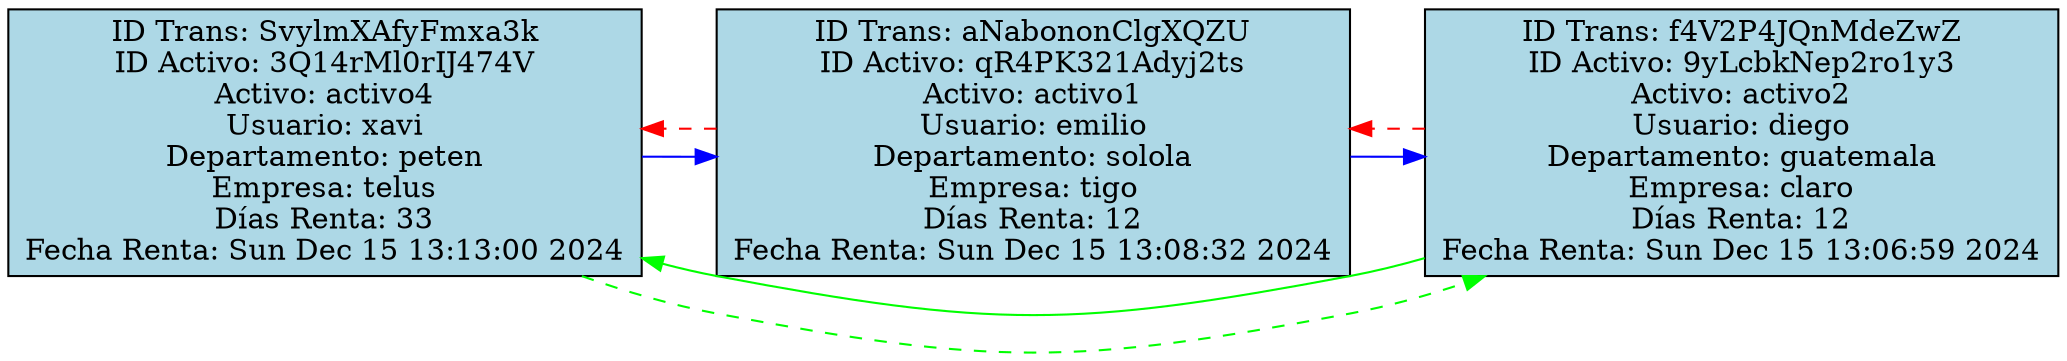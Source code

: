 digraph ListaTransacciones {
    rankdir=LR;
    node [shape=record, style=filled, fillcolor=lightblue];
    nodo0 [label="{ID Trans: SvylmXAfyFmxa3k\nID Activo: 3Q14rMl0rIJ474V\nActivo: activo4\nUsuario: xavi\nDepartamento: peten\nEmpresa: telus\nDías Renta: 33\nFecha Renta: Sun Dec 15 13:13:00 2024
}"];
    nodo1 [label="{ID Trans: aNabononClgXQZU\nID Activo: qR4PK321Adyj2ts\nActivo: activo1\nUsuario: emilio\nDepartamento: solola\nEmpresa: tigo\nDías Renta: 12\nFecha Renta: Sun Dec 15 13:08:32 2024
}"];
    nodo0 -> nodo1 [color=blue];
    nodo1 -> nodo0 [color=red, style=dashed];
    nodo2 [label="{ID Trans: f4V2P4JQnMdeZwZ\nID Activo: 9yLcbkNep2ro1y3\nActivo: activo2\nUsuario: diego\nDepartamento: guatemala\nEmpresa: claro\nDías Renta: 12\nFecha Renta: Sun Dec 15 13:06:59 2024
}"];
    nodo1 -> nodo2 [color=blue];
    nodo2 -> nodo1 [color=red, style=dashed];
    nodo2 -> nodo0 [color=green, constraint=false];
    nodo0 -> nodo2 [color=green, style=dashed, constraint=false];
}
